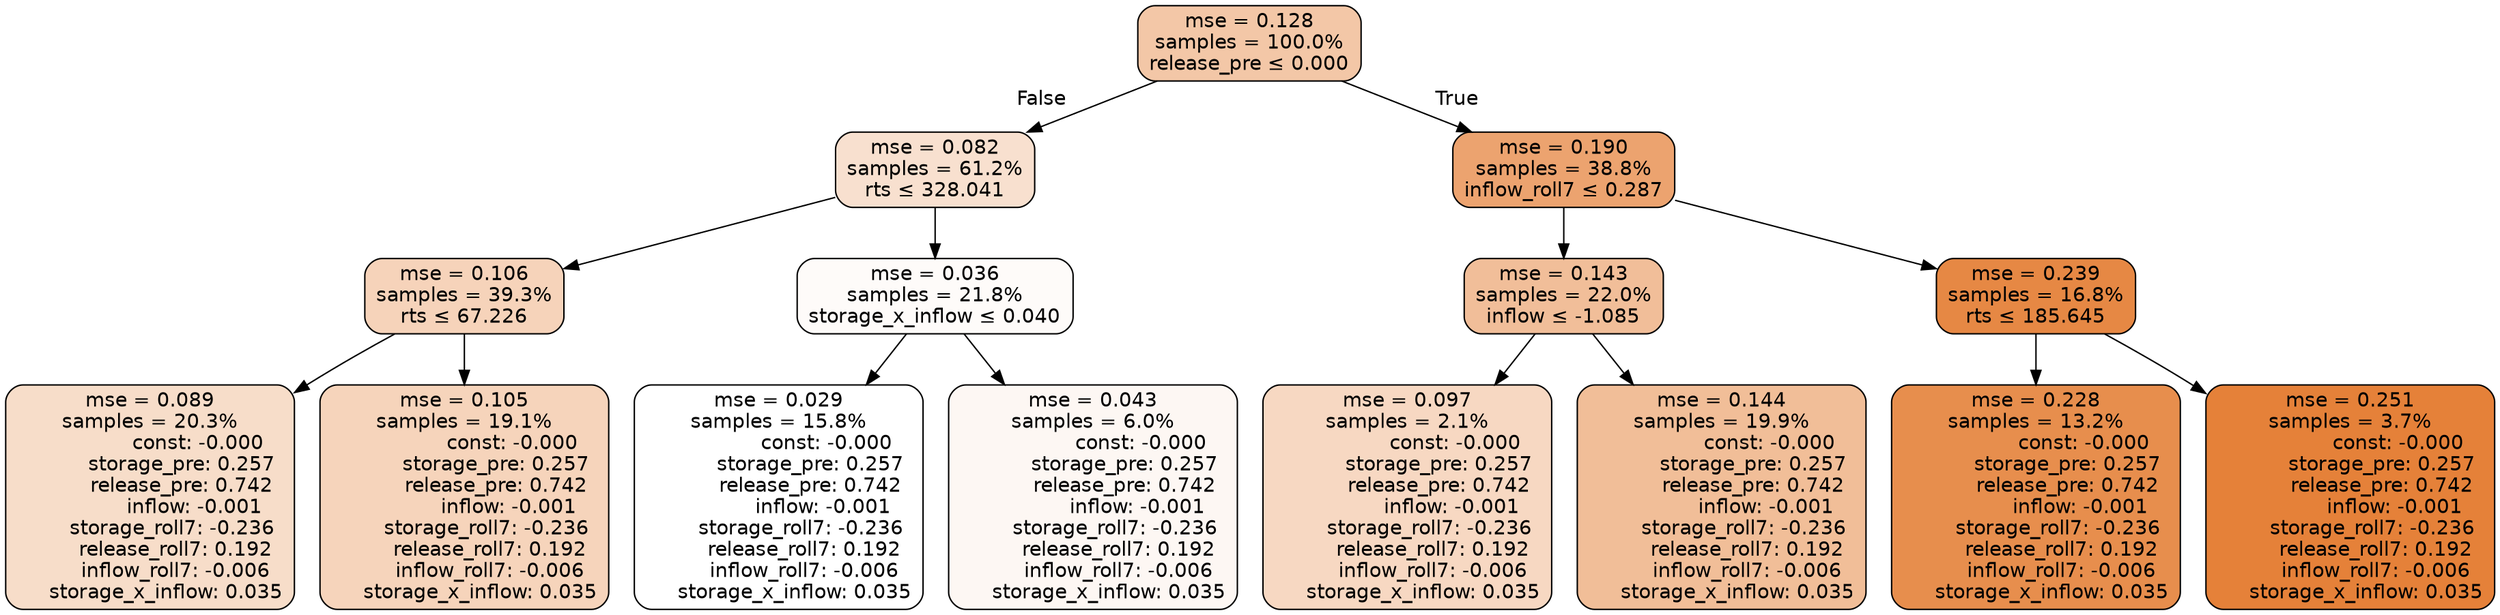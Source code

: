 digraph tree {
node [shape=rectangle, style="filled, rounded", color="black", fontname=helvetica] ;
edge [fontname=helvetica] ;
	"0" [label="mse = 0.128
samples = 100.0%
release_pre &le; 0.000", fillcolor="#f3c7a7"]
	"1" [label="mse = 0.082
samples = 61.2%
rts &le; 328.041", fillcolor="#f8e0cf"]
	"2" [label="mse = 0.106
samples = 39.3%
rts &le; 67.226", fillcolor="#f6d3ba"]
	"3" [label="mse = 0.089
samples = 20.3%
               const: -0.000
          storage_pre: 0.257
          release_pre: 0.742
              inflow: -0.001
       storage_roll7: -0.236
        release_roll7: 0.192
        inflow_roll7: -0.006
     storage_x_inflow: 0.035", fillcolor="#f7ddc9"]
	"4" [label="mse = 0.105
samples = 19.1%
               const: -0.000
          storage_pre: 0.257
          release_pre: 0.742
              inflow: -0.001
       storage_roll7: -0.236
        release_roll7: 0.192
        inflow_roll7: -0.006
     storage_x_inflow: 0.035", fillcolor="#f6d4bb"]
	"5" [label="mse = 0.036
samples = 21.8%
storage_x_inflow &le; 0.040", fillcolor="#fefbf9"]
	"6" [label="mse = 0.029
samples = 15.8%
               const: -0.000
          storage_pre: 0.257
          release_pre: 0.742
              inflow: -0.001
       storage_roll7: -0.236
        release_roll7: 0.192
        inflow_roll7: -0.006
     storage_x_inflow: 0.035", fillcolor="#ffffff"]
	"7" [label="mse = 0.043
samples = 6.0%
               const: -0.000
          storage_pre: 0.257
          release_pre: 0.742
              inflow: -0.001
       storage_roll7: -0.236
        release_roll7: 0.192
        inflow_roll7: -0.006
     storage_x_inflow: 0.035", fillcolor="#fdf7f3"]
	"8" [label="mse = 0.190
samples = 38.8%
inflow_roll7 &le; 0.287", fillcolor="#eca36f"]
	"9" [label="mse = 0.143
samples = 22.0%
inflow &le; -1.085", fillcolor="#f1be99"]
	"10" [label="mse = 0.097
samples = 2.1%
               const: -0.000
          storage_pre: 0.257
          release_pre: 0.742
              inflow: -0.001
       storage_roll7: -0.236
        release_roll7: 0.192
        inflow_roll7: -0.006
     storage_x_inflow: 0.035", fillcolor="#f7d8c2"]
	"11" [label="mse = 0.144
samples = 19.9%
               const: -0.000
          storage_pre: 0.257
          release_pre: 0.742
              inflow: -0.001
       storage_roll7: -0.236
        release_roll7: 0.192
        inflow_roll7: -0.006
     storage_x_inflow: 0.035", fillcolor="#f1be98"]
	"12" [label="mse = 0.239
samples = 16.8%
rts &le; 185.645", fillcolor="#e68844"]
	"13" [label="mse = 0.228
samples = 13.2%
               const: -0.000
          storage_pre: 0.257
          release_pre: 0.742
              inflow: -0.001
       storage_roll7: -0.236
        release_roll7: 0.192
        inflow_roll7: -0.006
     storage_x_inflow: 0.035", fillcolor="#e78e4d"]
	"14" [label="mse = 0.251
samples = 3.7%
               const: -0.000
          storage_pre: 0.257
          release_pre: 0.742
              inflow: -0.001
       storage_roll7: -0.236
        release_roll7: 0.192
        inflow_roll7: -0.006
     storage_x_inflow: 0.035", fillcolor="#e58139"]

	"0" -> "1" [labeldistance=2.5, labelangle=45, headlabel="False"]
	"1" -> "2"
	"2" -> "3"
	"2" -> "4"
	"1" -> "5"
	"5" -> "6"
	"5" -> "7"
	"0" -> "8" [labeldistance=2.5, labelangle=-45, headlabel="True"]
	"8" -> "9"
	"9" -> "10"
	"9" -> "11"
	"8" -> "12"
	"12" -> "13"
	"12" -> "14"
}